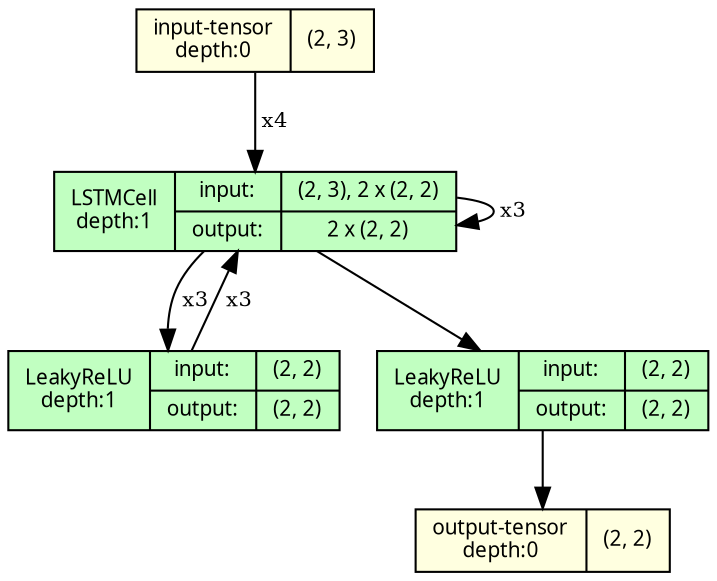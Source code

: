 strict digraph RecursiveNet {
	graph [ordering=in size="12.0,12.0"]
	node [align=left fontname="Linux libertine" fontsize=10 height=0.2 ranksep=0.1 shape=record style=filled]
	edge [fontsize=10]
	0 [label="input-tensor&#92;ndepth:0|(2, 3)" fillcolor=lightyellow]
	1 [label="LSTMCell&#92;ndepth:1|{input:|output:}|{(2, 3), 2 x (2, 2)|2 x (2, 2)}" fillcolor=darkseagreen1]
	2 [label="LeakyReLU&#92;ndepth:1|{input:|output:}|{(2, 2)|(2, 2)}" fillcolor=darkseagreen1]
	1 [label="LSTMCell&#92;ndepth:1|{input:|output:}|{(2, 3), 2 x (2, 2)|2 x (2, 2)}" fillcolor=darkseagreen1]
	2 [label="LeakyReLU&#92;ndepth:1|{input:|output:}|{(2, 2)|(2, 2)}" fillcolor=darkseagreen1]
	1 [label="LSTMCell&#92;ndepth:1|{input:|output:}|{(2, 3), 2 x (2, 2)|2 x (2, 2)}" fillcolor=darkseagreen1]
	2 [label="LeakyReLU&#92;ndepth:1|{input:|output:}|{(2, 2)|(2, 2)}" fillcolor=darkseagreen1]
	1 [label="LSTMCell&#92;ndepth:1|{input:|output:}|{(2, 3), 2 x (2, 2)|2 x (2, 2)}" fillcolor=darkseagreen1]
	3 [label="LeakyReLU&#92;ndepth:1|{input:|output:}|{(2, 2)|(2, 2)}" fillcolor=darkseagreen1]
	4 [label="output-tensor&#92;ndepth:0|(2, 2)" fillcolor=lightyellow]
	0 -> 1
	0 -> 1 [label=" x2"]
	0 -> 1 [label=" x3"]
	0 -> 1 [label=" x4"]
	1 -> 2
	1 -> 1
	2 -> 1
	1 -> 2 [label=" x2"]
	1 -> 1 [label=" x2"]
	2 -> 1 [label=" x2"]
	1 -> 2 [label=" x3"]
	1 -> 1 [label=" x3"]
	2 -> 1 [label=" x3"]
	1 -> 3
	3 -> 4
}
strict digraph RecursiveNet {
	graph [ordering=in size="12.0,12.0"]
	node [align=left fontname="Linux libertine" fontsize=10 height=0.2 ranksep=0.1 shape=record style=filled]
	edge [fontsize=10]
	0 [label="input-tensor&#92;ndepth:0|(2, 3)" fillcolor=lightyellow]
	1 [label="LSTMCell&#92;ndepth:1|{input:|output:}|{(2, 3), 2 x (2, 2)|2 x (2, 2)}" fillcolor=darkseagreen1]
	2 [label="LeakyReLU&#92;ndepth:1|{input:|output:}|{(2, 2)|(2, 2)}" fillcolor=darkseagreen1]
	3 [label="LSTMCell&#92;ndepth:1|{input:|output:}|{(2, 3), 2 x (2, 2)|2 x (2, 2)}" fillcolor=darkseagreen1]
	4 [label="LeakyReLU&#92;ndepth:1|{input:|output:}|{(2, 2)|(2, 2)}" fillcolor=darkseagreen1]
	5 [label="LSTMCell&#92;ndepth:1|{input:|output:}|{(2, 3), 2 x (2, 2)|2 x (2, 2)}" fillcolor=darkseagreen1]
	6 [label="LeakyReLU&#92;ndepth:1|{input:|output:}|{(2, 2)|(2, 2)}" fillcolor=darkseagreen1]
	7 [label="LSTMCell&#92;ndepth:1|{input:|output:}|{(2, 3), 2 x (2, 2)|2 x (2, 2)}" fillcolor=darkseagreen1]
	8 [label="LeakyReLU&#92;ndepth:1|{input:|output:}|{(2, 2)|(2, 2)}" fillcolor=darkseagreen1]
	9 [label="output-tensor&#92;ndepth:0|(2, 2)" fillcolor=lightyellow]
	0 -> 1
	0 -> 3
	0 -> 5
	0 -> 7
	1 -> 2
	1 -> 3
	2 -> 3
	3 -> 4
	3 -> 5
	4 -> 5
	5 -> 6
	5 -> 7
	6 -> 7
	7 -> 8
	8 -> 9
}
